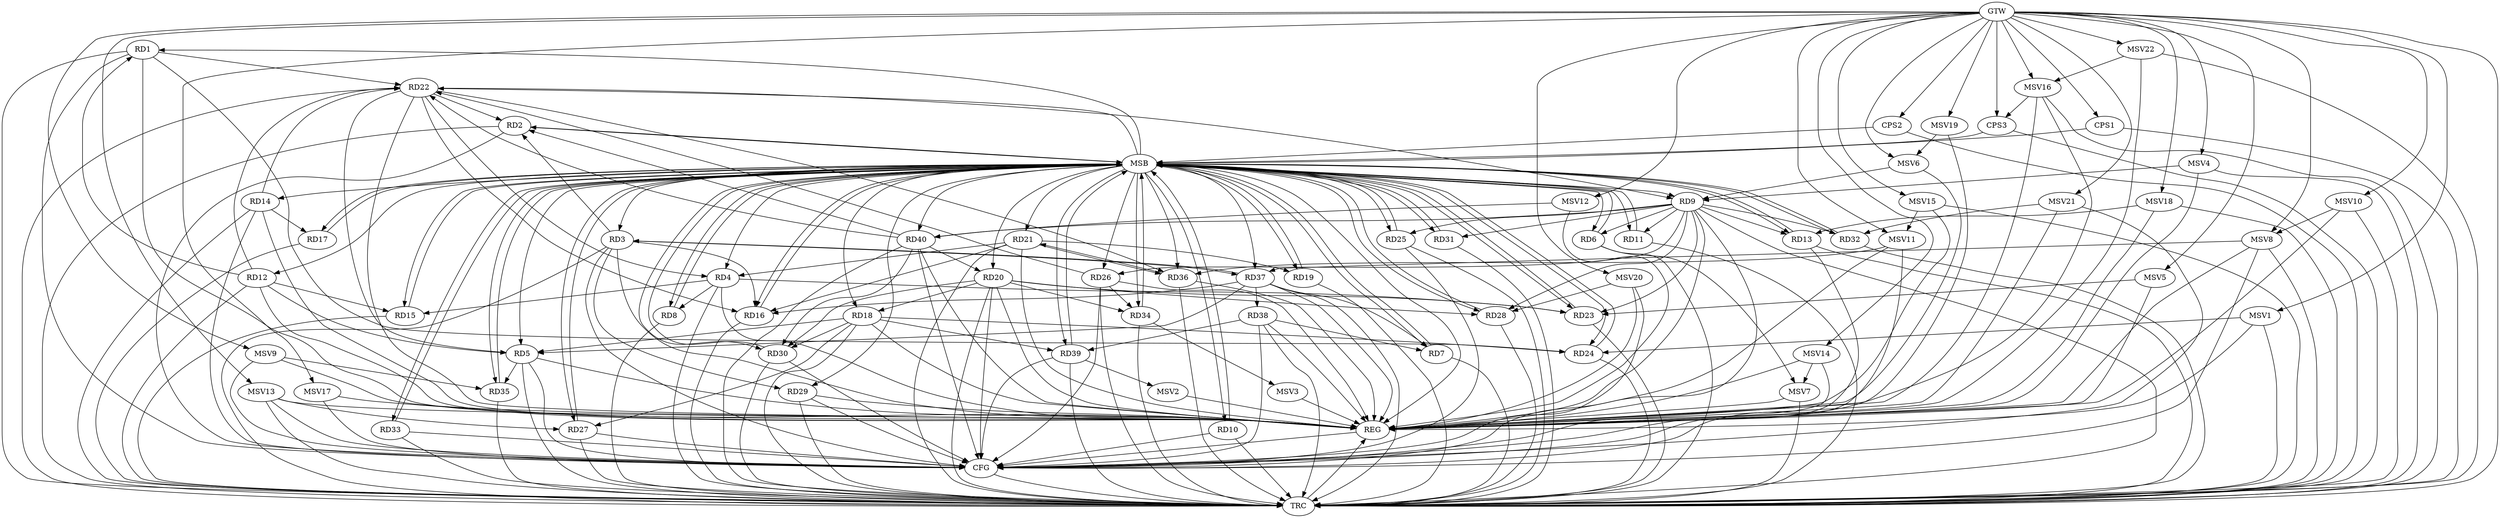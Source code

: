 strict digraph G {
  RD1 [ label="RD1" ];
  RD2 [ label="RD2" ];
  RD3 [ label="RD3" ];
  RD4 [ label="RD4" ];
  RD5 [ label="RD5" ];
  RD6 [ label="RD6" ];
  RD7 [ label="RD7" ];
  RD8 [ label="RD8" ];
  RD9 [ label="RD9" ];
  RD10 [ label="RD10" ];
  RD11 [ label="RD11" ];
  RD12 [ label="RD12" ];
  RD13 [ label="RD13" ];
  RD14 [ label="RD14" ];
  RD15 [ label="RD15" ];
  RD16 [ label="RD16" ];
  RD17 [ label="RD17" ];
  RD18 [ label="RD18" ];
  RD19 [ label="RD19" ];
  RD20 [ label="RD20" ];
  RD21 [ label="RD21" ];
  RD22 [ label="RD22" ];
  RD23 [ label="RD23" ];
  RD24 [ label="RD24" ];
  RD25 [ label="RD25" ];
  RD26 [ label="RD26" ];
  RD27 [ label="RD27" ];
  RD28 [ label="RD28" ];
  RD29 [ label="RD29" ];
  RD30 [ label="RD30" ];
  RD31 [ label="RD31" ];
  RD32 [ label="RD32" ];
  RD33 [ label="RD33" ];
  RD34 [ label="RD34" ];
  RD35 [ label="RD35" ];
  RD36 [ label="RD36" ];
  RD37 [ label="RD37" ];
  RD38 [ label="RD38" ];
  RD39 [ label="RD39" ];
  RD40 [ label="RD40" ];
  CPS1 [ label="CPS1" ];
  CPS2 [ label="CPS2" ];
  CPS3 [ label="CPS3" ];
  GTW [ label="GTW" ];
  REG [ label="REG" ];
  MSB [ label="MSB" ];
  CFG [ label="CFG" ];
  TRC [ label="TRC" ];
  MSV1 [ label="MSV1" ];
  MSV2 [ label="MSV2" ];
  MSV3 [ label="MSV3" ];
  MSV4 [ label="MSV4" ];
  MSV5 [ label="MSV5" ];
  MSV6 [ label="MSV6" ];
  MSV7 [ label="MSV7" ];
  MSV8 [ label="MSV8" ];
  MSV9 [ label="MSV9" ];
  MSV10 [ label="MSV10" ];
  MSV11 [ label="MSV11" ];
  MSV12 [ label="MSV12" ];
  MSV13 [ label="MSV13" ];
  MSV14 [ label="MSV14" ];
  MSV15 [ label="MSV15" ];
  MSV16 [ label="MSV16" ];
  MSV17 [ label="MSV17" ];
  MSV18 [ label="MSV18" ];
  MSV19 [ label="MSV19" ];
  MSV20 [ label="MSV20" ];
  MSV21 [ label="MSV21" ];
  MSV22 [ label="MSV22" ];
  RD12 -> RD1;
  RD1 -> RD22;
  RD1 -> RD24;
  RD3 -> RD2;
  RD22 -> RD2;
  RD40 -> RD2;
  RD3 -> RD16;
  RD3 -> RD29;
  RD3 -> RD37;
  RD37 -> RD3;
  RD4 -> RD8;
  RD4 -> RD15;
  RD21 -> RD4;
  RD22 -> RD4;
  RD4 -> RD23;
  RD12 -> RD5;
  RD18 -> RD5;
  RD22 -> RD5;
  RD5 -> RD35;
  RD37 -> RD5;
  RD37 -> RD7;
  RD38 -> RD7;
  RD9 -> RD13;
  RD22 -> RD9;
  RD9 -> RD23;
  RD9 -> RD26;
  RD9 -> RD28;
  RD9 -> RD31;
  RD12 -> RD15;
  RD12 -> RD22;
  RD14 -> RD17;
  RD14 -> RD22;
  RD21 -> RD16;
  RD22 -> RD16;
  RD37 -> RD16;
  RD20 -> RD18;
  RD18 -> RD24;
  RD18 -> RD27;
  RD18 -> RD30;
  RD18 -> RD39;
  RD21 -> RD19;
  RD20 -> RD23;
  RD20 -> RD28;
  RD20 -> RD30;
  RD20 -> RD34;
  RD40 -> RD20;
  RD21 -> RD36;
  RD36 -> RD21;
  RD26 -> RD22;
  RD22 -> RD36;
  RD40 -> RD22;
  RD26 -> RD34;
  RD40 -> RD30;
  RD37 -> RD38;
  RD38 -> RD39;
  GTW -> CPS1;
  GTW -> CPS2;
  GTW -> CPS3;
  RD1 -> REG;
  RD3 -> REG;
  RD4 -> REG;
  RD5 -> REG;
  RD9 -> REG;
  RD12 -> REG;
  RD14 -> REG;
  RD18 -> REG;
  RD20 -> REG;
  RD21 -> REG;
  RD22 -> REG;
  RD26 -> REG;
  RD29 -> REG;
  RD36 -> REG;
  RD37 -> REG;
  RD38 -> REG;
  RD40 -> REG;
  RD2 -> MSB;
  MSB -> RD3;
  MSB -> RD10;
  MSB -> RD15;
  MSB -> RD17;
  MSB -> RD22;
  MSB -> RD27;
  MSB -> RD30;
  MSB -> RD39;
  MSB -> RD40;
  MSB -> REG;
  RD6 -> MSB;
  MSB -> RD4;
  MSB -> RD31;
  RD7 -> MSB;
  MSB -> RD29;
  MSB -> RD32;
  RD8 -> MSB;
  MSB -> RD5;
  MSB -> RD19;
  MSB -> RD20;
  RD10 -> MSB;
  MSB -> RD7;
  MSB -> RD36;
  RD11 -> MSB;
  MSB -> RD6;
  MSB -> RD28;
  RD13 -> MSB;
  MSB -> RD11;
  RD15 -> MSB;
  MSB -> RD2;
  MSB -> RD16;
  MSB -> RD18;
  MSB -> RD25;
  MSB -> RD33;
  MSB -> RD34;
  MSB -> RD37;
  RD16 -> MSB;
  MSB -> RD23;
  RD17 -> MSB;
  RD19 -> MSB;
  MSB -> RD8;
  MSB -> RD9;
  MSB -> RD14;
  RD23 -> MSB;
  RD24 -> MSB;
  RD25 -> MSB;
  MSB -> RD26;
  RD27 -> MSB;
  RD28 -> MSB;
  MSB -> RD24;
  RD30 -> MSB;
  RD31 -> MSB;
  RD32 -> MSB;
  MSB -> RD35;
  RD33 -> MSB;
  MSB -> RD1;
  RD34 -> MSB;
  MSB -> RD13;
  MSB -> RD21;
  RD35 -> MSB;
  RD39 -> MSB;
  CPS1 -> MSB;
  MSB -> RD12;
  CPS2 -> MSB;
  CPS3 -> MSB;
  RD38 -> CFG;
  RD14 -> CFG;
  RD1 -> CFG;
  RD2 -> CFG;
  RD40 -> CFG;
  RD39 -> CFG;
  RD26 -> CFG;
  RD20 -> CFG;
  RD25 -> CFG;
  RD27 -> CFG;
  RD13 -> CFG;
  RD3 -> CFG;
  RD9 -> CFG;
  RD5 -> CFG;
  RD29 -> CFG;
  RD30 -> CFG;
  RD10 -> CFG;
  RD33 -> CFG;
  REG -> CFG;
  RD1 -> TRC;
  RD2 -> TRC;
  RD3 -> TRC;
  RD4 -> TRC;
  RD5 -> TRC;
  RD6 -> TRC;
  RD7 -> TRC;
  RD8 -> TRC;
  RD9 -> TRC;
  RD10 -> TRC;
  RD11 -> TRC;
  RD12 -> TRC;
  RD13 -> TRC;
  RD14 -> TRC;
  RD15 -> TRC;
  RD16 -> TRC;
  RD17 -> TRC;
  RD18 -> TRC;
  RD19 -> TRC;
  RD20 -> TRC;
  RD21 -> TRC;
  RD22 -> TRC;
  RD23 -> TRC;
  RD24 -> TRC;
  RD25 -> TRC;
  RD26 -> TRC;
  RD27 -> TRC;
  RD28 -> TRC;
  RD29 -> TRC;
  RD30 -> TRC;
  RD31 -> TRC;
  RD32 -> TRC;
  RD33 -> TRC;
  RD34 -> TRC;
  RD35 -> TRC;
  RD36 -> TRC;
  RD37 -> TRC;
  RD38 -> TRC;
  RD39 -> TRC;
  RD40 -> TRC;
  CPS1 -> TRC;
  CPS2 -> TRC;
  CPS3 -> TRC;
  GTW -> TRC;
  CFG -> TRC;
  TRC -> REG;
  RD9 -> RD25;
  RD9 -> RD11;
  RD9 -> RD6;
  RD9 -> RD32;
  RD9 -> RD40;
  MSV1 -> RD24;
  GTW -> MSV1;
  MSV1 -> REG;
  MSV1 -> TRC;
  RD39 -> MSV2;
  MSV2 -> REG;
  RD34 -> MSV3;
  MSV3 -> REG;
  MSV4 -> RD9;
  GTW -> MSV4;
  MSV4 -> REG;
  MSV4 -> TRC;
  MSV5 -> RD23;
  GTW -> MSV5;
  MSV5 -> REG;
  MSV6 -> RD9;
  GTW -> MSV6;
  MSV6 -> REG;
  RD6 -> MSV7;
  MSV7 -> REG;
  MSV7 -> TRC;
  MSV8 -> RD37;
  GTW -> MSV8;
  MSV8 -> REG;
  MSV8 -> TRC;
  MSV8 -> CFG;
  MSV9 -> RD35;
  GTW -> MSV9;
  MSV9 -> REG;
  MSV9 -> CFG;
  MSV10 -> MSV8;
  GTW -> MSV10;
  MSV10 -> REG;
  MSV10 -> TRC;
  MSV11 -> RD36;
  GTW -> MSV11;
  MSV11 -> REG;
  MSV11 -> CFG;
  MSV12 -> RD40;
  GTW -> MSV12;
  MSV12 -> REG;
  MSV13 -> RD27;
  GTW -> MSV13;
  MSV13 -> REG;
  MSV13 -> TRC;
  MSV13 -> CFG;
  MSV14 -> MSV7;
  GTW -> MSV14;
  MSV14 -> REG;
  MSV14 -> CFG;
  MSV15 -> MSV11;
  GTW -> MSV15;
  MSV15 -> REG;
  MSV15 -> TRC;
  MSV16 -> CPS3;
  GTW -> MSV16;
  MSV16 -> REG;
  MSV16 -> TRC;
  MSV16 -> CFG;
  GTW -> MSV17;
  MSV17 -> REG;
  MSV17 -> CFG;
  MSV18 -> RD13;
  GTW -> MSV18;
  MSV18 -> REG;
  MSV18 -> TRC;
  MSV19 -> MSV6;
  GTW -> MSV19;
  MSV19 -> REG;
  MSV20 -> RD28;
  GTW -> MSV20;
  MSV20 -> REG;
  MSV20 -> CFG;
  MSV21 -> RD32;
  GTW -> MSV21;
  MSV21 -> REG;
  MSV21 -> CFG;
  MSV22 -> MSV16;
  GTW -> MSV22;
  MSV22 -> REG;
  MSV22 -> TRC;
}
